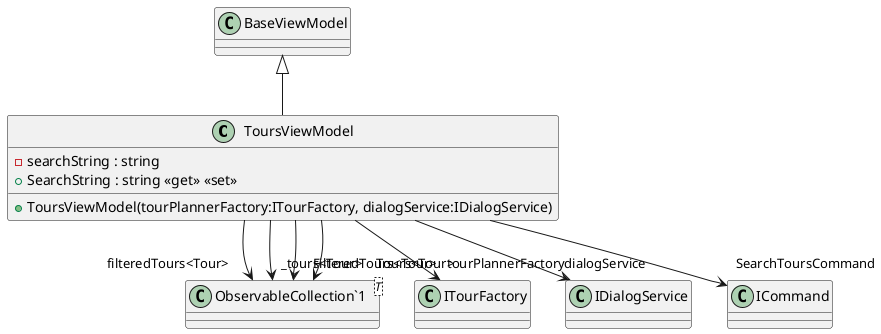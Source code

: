 @startuml
class ToursViewModel {
    - searchString : string
    + SearchString : string <<get>> <<set>>
    + ToursViewModel(tourPlannerFactory:ITourFactory, dialogService:IDialogService)
}
class "ObservableCollection`1"<T> {
}
BaseViewModel <|-- ToursViewModel
ToursViewModel --> "tourPlannerFactory" ITourFactory
ToursViewModel --> "dialogService" IDialogService
ToursViewModel --> "filteredTours<Tour>" "ObservableCollection`1"
ToursViewModel --> "_tours<Tour>" "ObservableCollection`1"
ToursViewModel --> "FilteredTours<Tour>" "ObservableCollection`1"
ToursViewModel --> "Tours<Tour>" "ObservableCollection`1"
ToursViewModel --> "SearchToursCommand" ICommand
@enduml

